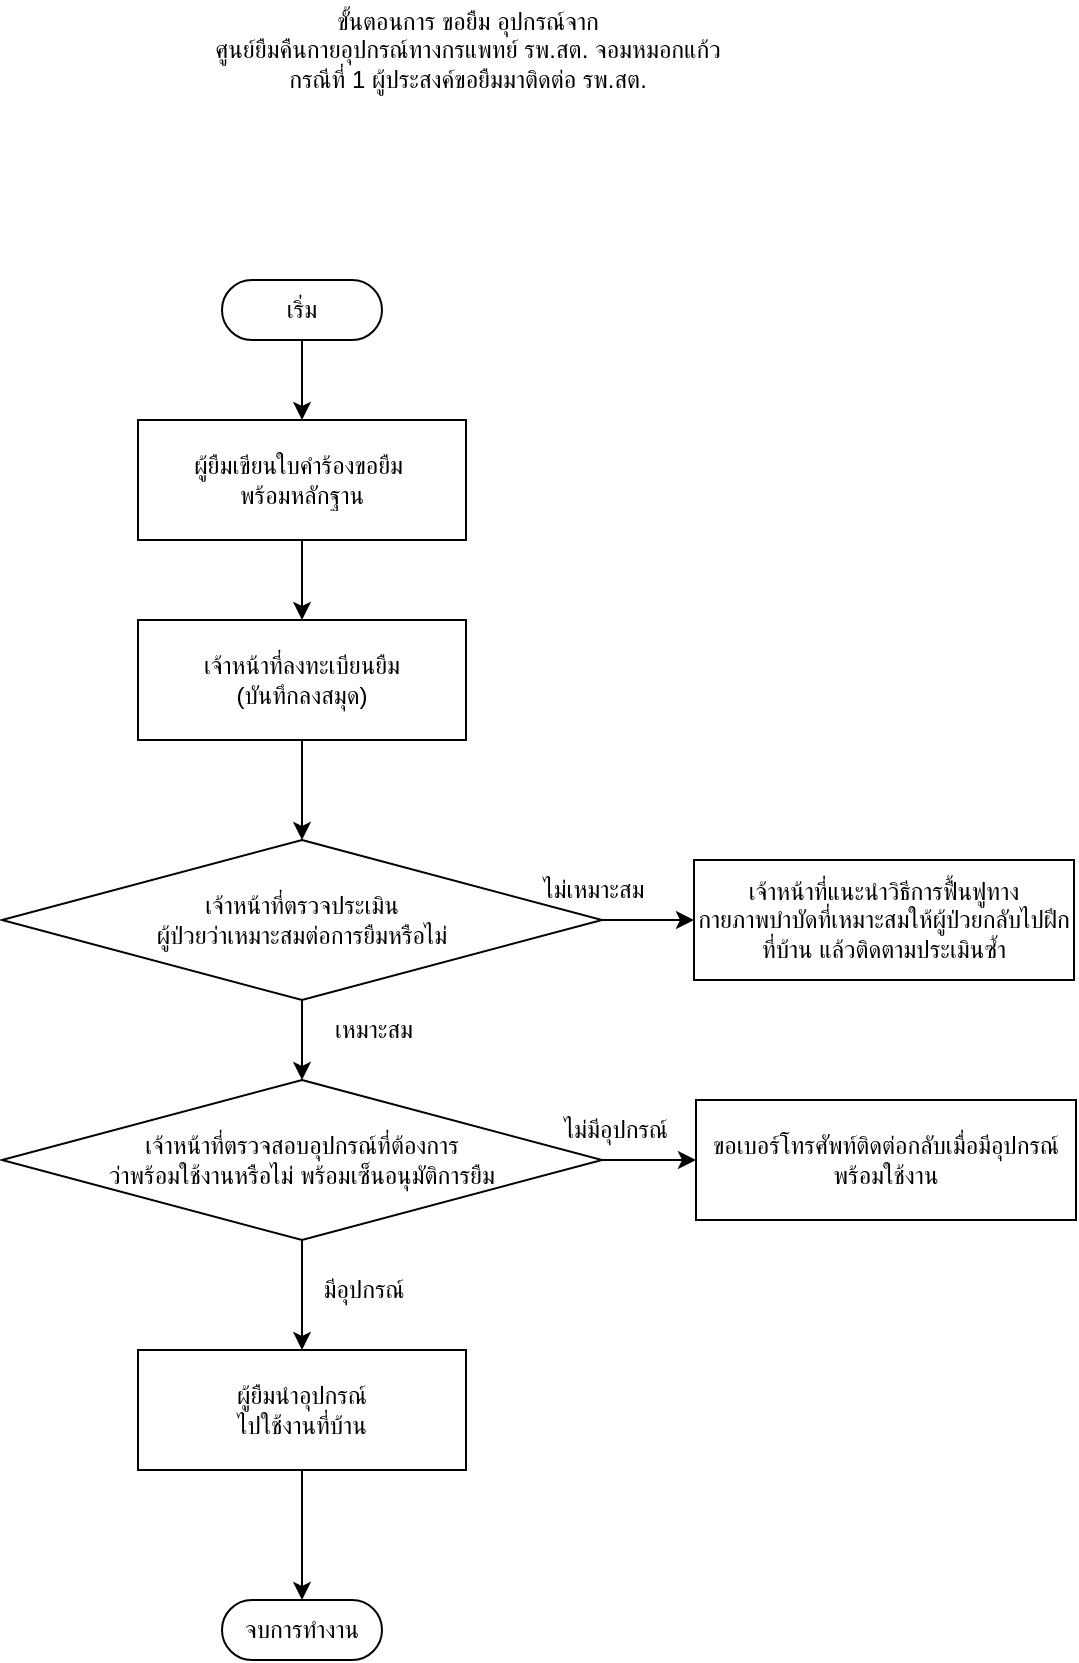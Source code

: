 <mxfile version="24.6.5" type="github" pages="5">
  <diagram name="ขอยิม รพ.สต" id="eeUbUDbcZIme84CjpNeB">
    <mxGraphModel dx="1235" dy="624" grid="1" gridSize="10" guides="1" tooltips="1" connect="1" arrows="1" fold="1" page="1" pageScale="1" pageWidth="827" pageHeight="1169" math="0" shadow="0">
      <root>
        <mxCell id="0" />
        <mxCell id="1" parent="0" />
        <mxCell id="vAfi4zploweHk0ciZkWM-10" value="" style="edgeStyle=orthogonalEdgeStyle;rounded=0;orthogonalLoop=1;jettySize=auto;html=1;" parent="1" source="vAfi4zploweHk0ciZkWM-1" target="vAfi4zploweHk0ciZkWM-2" edge="1">
          <mxGeometry relative="1" as="geometry" />
        </mxCell>
        <mxCell id="vAfi4zploweHk0ciZkWM-1" value="เริ่ม" style="html=1;dashed=0;whiteSpace=wrap;shape=mxgraph.dfd.start" parent="1" vertex="1">
          <mxGeometry x="291" y="210" width="80" height="30" as="geometry" />
        </mxCell>
        <mxCell id="vAfi4zploweHk0ciZkWM-11" value="" style="edgeStyle=orthogonalEdgeStyle;rounded=0;orthogonalLoop=1;jettySize=auto;html=1;" parent="1" source="vAfi4zploweHk0ciZkWM-2" target="vAfi4zploweHk0ciZkWM-4" edge="1">
          <mxGeometry relative="1" as="geometry" />
        </mxCell>
        <mxCell id="vAfi4zploweHk0ciZkWM-2" value="ผู้ยืมเขียนใบคำร้องขอยืม&amp;nbsp;&lt;br&gt;&lt;span style=&quot;background-color: initial;&quot;&gt;พร้อมหลักฐาน&lt;/span&gt;" style="rounded=0;whiteSpace=wrap;html=1;" parent="1" vertex="1">
          <mxGeometry x="249" y="280" width="164" height="60" as="geometry" />
        </mxCell>
        <mxCell id="vAfi4zploweHk0ciZkWM-3" value="ขั้นตอนการ ขอยืม อุปกรณ์จาก &lt;br&gt;ศูนย์ยืมคืนกายอุปกรณ์ทางกรแพทย์ รพ.สต. จอมหมอกแก้ว&lt;div&gt;กรณีที่ 1 ผู้ประสงค์ขอยืมมาติดต่อ รพ.สต.&lt;/div&gt;" style="text;html=1;align=center;verticalAlign=middle;whiteSpace=wrap;rounded=0;" parent="1" vertex="1">
          <mxGeometry x="264" y="70" width="300" height="50" as="geometry" />
        </mxCell>
        <mxCell id="vAfi4zploweHk0ciZkWM-25" value="" style="edgeStyle=orthogonalEdgeStyle;rounded=0;orthogonalLoop=1;jettySize=auto;html=1;" parent="1" source="vAfi4zploweHk0ciZkWM-4" target="vAfi4zploweHk0ciZkWM-22" edge="1">
          <mxGeometry relative="1" as="geometry" />
        </mxCell>
        <mxCell id="vAfi4zploweHk0ciZkWM-4" value="เจ้าหน้าที่ลงทะเบียนยืม&lt;div&gt;(บันทึกลงสมุด)&lt;/div&gt;" style="rounded=0;whiteSpace=wrap;html=1;" parent="1" vertex="1">
          <mxGeometry x="249" y="380" width="164" height="60" as="geometry" />
        </mxCell>
        <mxCell id="vAfi4zploweHk0ciZkWM-7" value="จบการทำงาน" style="html=1;dashed=0;whiteSpace=wrap;shape=mxgraph.dfd.start" parent="1" vertex="1">
          <mxGeometry x="291" y="870" width="80" height="30" as="geometry" />
        </mxCell>
        <mxCell id="vAfi4zploweHk0ciZkWM-24" value="" style="edgeStyle=orthogonalEdgeStyle;rounded=0;orthogonalLoop=1;jettySize=auto;html=1;" parent="1" source="vAfi4zploweHk0ciZkWM-22" target="vAfi4zploweHk0ciZkWM-23" edge="1">
          <mxGeometry relative="1" as="geometry" />
        </mxCell>
        <mxCell id="vAfi4zploweHk0ciZkWM-29" value="" style="edgeStyle=orthogonalEdgeStyle;rounded=0;orthogonalLoop=1;jettySize=auto;html=1;" parent="1" source="vAfi4zploweHk0ciZkWM-22" target="vAfi4zploweHk0ciZkWM-28" edge="1">
          <mxGeometry relative="1" as="geometry" />
        </mxCell>
        <mxCell id="vAfi4zploweHk0ciZkWM-22" value="เจ้าหน้าที่ตรวจประเมิน&lt;div&gt;ผู้ป่วยว่าเหมาะสมต่อการยืมหรือไม่&lt;/div&gt;" style="rhombus;whiteSpace=wrap;html=1;" parent="1" vertex="1">
          <mxGeometry x="181" y="490" width="300" height="80" as="geometry" />
        </mxCell>
        <mxCell id="vAfi4zploweHk0ciZkWM-23" value="เจ้าหน้าที่แนะนำวิธีการฟื้นฟูทางกายภาพบำบัดที่เหมาะสมให้ผู้ป่วยกลับไปฝึกที่บ้าน แล้วติดตามประเมินซ้ำ" style="rounded=0;whiteSpace=wrap;html=1;" parent="1" vertex="1">
          <mxGeometry x="527" y="500" width="190" height="60" as="geometry" />
        </mxCell>
        <mxCell id="vAfi4zploweHk0ciZkWM-26" value="ไม่เหมาะสม" style="text;html=1;align=center;verticalAlign=middle;whiteSpace=wrap;rounded=0;" parent="1" vertex="1">
          <mxGeometry x="437" y="500" width="80" height="30" as="geometry" />
        </mxCell>
        <mxCell id="vAfi4zploweHk0ciZkWM-33" value="" style="edgeStyle=orthogonalEdgeStyle;rounded=0;orthogonalLoop=1;jettySize=auto;html=1;" parent="1" source="vAfi4zploweHk0ciZkWM-28" target="vAfi4zploweHk0ciZkWM-32" edge="1">
          <mxGeometry relative="1" as="geometry" />
        </mxCell>
        <mxCell id="vAfi4zploweHk0ciZkWM-35" value="" style="edgeStyle=orthogonalEdgeStyle;rounded=0;orthogonalLoop=1;jettySize=auto;html=1;" parent="1" source="vAfi4zploweHk0ciZkWM-28" target="vAfi4zploweHk0ciZkWM-34" edge="1">
          <mxGeometry relative="1" as="geometry" />
        </mxCell>
        <mxCell id="vAfi4zploweHk0ciZkWM-28" value="เจ้าหน้าที่ตรวจสอบอุปกรณ์ที่ต้องการ&lt;br&gt;ว่าพร้อมใช้งานหรือไม่ พร้อมเซ็นอนุมัติการยืม&lt;span style=&quot;text-wrap: nowrap; color: rgba(0, 0, 0, 0); font-family: monospace; font-size: 0px; text-align: start;&quot;&gt;%3CmxGraphModel%3E%3Croot%3E%3CmxCell%20id%3D%220%22%2F%3E%3CmxCell%20id%3D%221%22%20parent%3D%220%22%2F%3E%3CmxCell%20id%3D%222%22%20value%3D%22%E0%B9%80%E0%B8%88%E0%B9%89%E0%B8%B2%E0%B8%AB%E0%B8%99%E0%B9%89%E0%B8%B2%E0%B8%97%E0%B8%B5%E0%B9%88%E0%B8%95%E0%B8%A3%E0%B8%A7%E0%B8%88%E0%B8%9B%E0%B8%A3%E0%B8%B0%E0%B9%80%E0%B8%A1%E0%B8%B4%E0%B8%99%26lt%3Bdiv%26gt%3B%E0%B8%9C%E0%B8%B9%E0%B9%89%E0%B8%9B%E0%B9%88%E0%B8%A7%E0%B8%A2%E0%B8%A7%E0%B9%88%E0%B8%B2%E0%B9%80%E0%B8%AB%E0%B8%A1%E0%B8%B2%E0%B8%B0%E0%B8%AA%E0%B8%A1%E0%B8%95%E0%B9%88%E0%B8%AD%E0%B8%81%E0%B8%B2%E0%B8%A3%E0%B8%A2%E0%B8%B7%E0%B8%A1%E0%B8%AB%E0%B8%A3%E0%B8%B7%E0%B8%AD%E0%B9%84%E0%B8%A1%E0%B9%88%26lt%3B%2Fdiv%26gt%3B%22%20style%3D%22rhombus%3BwhiteSpace%3Dwrap%3Bhtml%3D1%3B%22%20vertex%3D%221%22%20parent%3D%221%22%3E%3CmxGeometry%20x%3D%22298.5%22%20y%3D%22330%22%20width%3D%22231%22%20height%3D%2280%22%20as%3D%22geometry%22%2F%3E%3C%2FmxCell%3E%3C%2Froot%3E%3C%2FmxGraphMo&lt;/span&gt;" style="rhombus;whiteSpace=wrap;html=1;" parent="1" vertex="1">
          <mxGeometry x="181" y="610" width="300" height="80" as="geometry" />
        </mxCell>
        <mxCell id="vAfi4zploweHk0ciZkWM-30" value="เหมาะสม" style="text;html=1;align=center;verticalAlign=middle;whiteSpace=wrap;rounded=0;" parent="1" vertex="1">
          <mxGeometry x="337" y="570" width="60" height="30" as="geometry" />
        </mxCell>
        <mxCell id="vAfi4zploweHk0ciZkWM-32" value="ขอเบอร์โทรศัพท์ติดต่อกลับเมื่อมีอุปกรณ์พร้อมใช้งาน" style="rounded=0;whiteSpace=wrap;html=1;" parent="1" vertex="1">
          <mxGeometry x="528" y="620" width="190" height="60" as="geometry" />
        </mxCell>
        <mxCell id="vAfi4zploweHk0ciZkWM-40" value="" style="edgeStyle=orthogonalEdgeStyle;rounded=0;orthogonalLoop=1;jettySize=auto;html=1;" parent="1" source="vAfi4zploweHk0ciZkWM-34" target="vAfi4zploweHk0ciZkWM-7" edge="1">
          <mxGeometry relative="1" as="geometry" />
        </mxCell>
        <mxCell id="vAfi4zploweHk0ciZkWM-34" value="ผู้ยืมนำอุปกรณ์&lt;br&gt;ไปใช้งานที่บ้าน" style="rounded=0;whiteSpace=wrap;html=1;" parent="1" vertex="1">
          <mxGeometry x="249" y="745" width="164" height="60" as="geometry" />
        </mxCell>
        <mxCell id="vAfi4zploweHk0ciZkWM-36" value="ไม่มีอุปกรณ์" style="text;html=1;align=center;verticalAlign=middle;whiteSpace=wrap;rounded=0;" parent="1" vertex="1">
          <mxGeometry x="458" y="620" width="60" height="30" as="geometry" />
        </mxCell>
        <mxCell id="vAfi4zploweHk0ciZkWM-37" value="มีอุปกรณ์" style="text;html=1;align=center;verticalAlign=middle;whiteSpace=wrap;rounded=0;" parent="1" vertex="1">
          <mxGeometry x="332" y="700" width="60" height="30" as="geometry" />
        </mxCell>
      </root>
    </mxGraphModel>
  </diagram>
  <diagram id="RkrflOcp2dvrm6AniosI" name="ขอคืน รพ.สต">
    <mxGraphModel dx="1050" dy="530" grid="1" gridSize="10" guides="1" tooltips="1" connect="1" arrows="1" fold="1" page="1" pageScale="1" pageWidth="827" pageHeight="1169" math="0" shadow="0">
      <root>
        <mxCell id="0" />
        <mxCell id="1" parent="0" />
        <mxCell id="b7eYIAG4PLOWUMoIaQSv-3" value="" style="edgeStyle=orthogonalEdgeStyle;rounded=0;orthogonalLoop=1;jettySize=auto;html=1;" parent="1" source="vgodwKRQVZuFS-OEHnnA-1" target="b7eYIAG4PLOWUMoIaQSv-1" edge="1">
          <mxGeometry relative="1" as="geometry" />
        </mxCell>
        <mxCell id="vgodwKRQVZuFS-OEHnnA-1" value="เริ่ม" style="html=1;dashed=0;whiteSpace=wrap;shape=mxgraph.dfd.start" parent="1" vertex="1">
          <mxGeometry x="360" y="170" width="80" height="30" as="geometry" />
        </mxCell>
        <mxCell id="vgodwKRQVZuFS-OEHnnA-2" value="ขั้นตอนการ คืน อุปกรณ์ให้กับ&lt;div&gt;ศูนย์ยืมคืนกายอุปกรณ์ทางกรแพทย์ รพ.สต. จอมหมอกแก้ว&lt;div&gt;กรณีที่ 1 ผู้ยืม คืนอุปกรณ์ให้กับ รพ.สต.&lt;/div&gt;&lt;/div&gt;" style="text;html=1;align=center;verticalAlign=middle;whiteSpace=wrap;rounded=0;" parent="1" vertex="1">
          <mxGeometry x="264" y="60" width="300" height="50" as="geometry" />
        </mxCell>
        <mxCell id="b7eYIAG4PLOWUMoIaQSv-4" value="" style="edgeStyle=orthogonalEdgeStyle;rounded=0;orthogonalLoop=1;jettySize=auto;html=1;" parent="1" source="b7eYIAG4PLOWUMoIaQSv-1" target="b7eYIAG4PLOWUMoIaQSv-2" edge="1">
          <mxGeometry relative="1" as="geometry" />
        </mxCell>
        <mxCell id="b7eYIAG4PLOWUMoIaQSv-1" value="ครบกำหนดเวลา 3 เดือนในการยืมอุปกรณ์" style="rounded=0;whiteSpace=wrap;html=1;" parent="1" vertex="1">
          <mxGeometry x="330" y="260" width="140" height="60" as="geometry" />
        </mxCell>
        <mxCell id="Vtl7Q9_Jx8TvOKwS-mud-1" value="" style="edgeStyle=orthogonalEdgeStyle;rounded=0;orthogonalLoop=1;jettySize=auto;html=1;" parent="1" source="b7eYIAG4PLOWUMoIaQSv-2" target="I2QOrpw15GYReknkTJka-1" edge="1">
          <mxGeometry relative="1" as="geometry" />
        </mxCell>
        <mxCell id="Vtl7Q9_Jx8TvOKwS-mud-3" value="" style="edgeStyle=orthogonalEdgeStyle;rounded=0;orthogonalLoop=1;jettySize=auto;html=1;" parent="1" source="b7eYIAG4PLOWUMoIaQSv-2" target="b7eYIAG4PLOWUMoIaQSv-5" edge="1">
          <mxGeometry relative="1" as="geometry" />
        </mxCell>
        <mxCell id="b7eYIAG4PLOWUMoIaQSv-2" value="เจ้าหน้าที่ออกเยี่ยมคนไข้ พร้อมตรวจประเมิน&lt;br&gt;ว่าเหมาะสมให้ยืมอุปกรณ์ต่อไปหรือไม่" style="rhombus;whiteSpace=wrap;html=1;" parent="1" vertex="1">
          <mxGeometry x="250" y="380" width="300" height="80" as="geometry" />
        </mxCell>
        <mxCell id="DJcKzywjYAzeSc9ix5q--1" style="edgeStyle=orthogonalEdgeStyle;rounded=0;orthogonalLoop=1;jettySize=auto;html=1;exitX=0.5;exitY=1;exitDx=0;exitDy=0;" parent="1" source="b7eYIAG4PLOWUMoIaQSv-5" edge="1">
          <mxGeometry relative="1" as="geometry">
            <mxPoint x="400" y="620" as="targetPoint" />
            <Array as="points">
              <mxPoint x="716" y="620" />
            </Array>
          </mxGeometry>
        </mxCell>
        <mxCell id="b7eYIAG4PLOWUMoIaQSv-5" value="ผู้ยืมนำอุปกรณ์ไปคืนที่ รพ.สต &lt;br&gt;โดยมีเจ้าหน้าที่ตรวจสอบ&lt;br&gt;พร้อมลงบันทึกประวัติการยืม&lt;br&gt;(บันทึกลงสมุด)" style="rounded=0;whiteSpace=wrap;html=1;" parent="1" vertex="1">
          <mxGeometry x="636" y="385" width="160" height="70" as="geometry" />
        </mxCell>
        <mxCell id="Vtl7Q9_Jx8TvOKwS-mud-6" value="" style="edgeStyle=orthogonalEdgeStyle;rounded=0;orthogonalLoop=1;jettySize=auto;html=1;" parent="1" source="I2QOrpw15GYReknkTJka-1" target="Vtl7Q9_Jx8TvOKwS-mud-5" edge="1">
          <mxGeometry relative="1" as="geometry" />
        </mxCell>
        <mxCell id="I2QOrpw15GYReknkTJka-1" value="เจ้าหน้าที่ลงทะเบียนการยืมใหม่อีกครั้งเพื่อต่อสัญญาการยืม" style="rounded=0;whiteSpace=wrap;html=1;" parent="1" vertex="1">
          <mxGeometry x="302" y="520" width="196" height="60" as="geometry" />
        </mxCell>
        <mxCell id="Vtl7Q9_Jx8TvOKwS-mud-2" value="เหมาะสม" style="text;html=1;align=center;verticalAlign=middle;whiteSpace=wrap;rounded=0;" parent="1" vertex="1">
          <mxGeometry x="400" y="460" width="60" height="30" as="geometry" />
        </mxCell>
        <mxCell id="Vtl7Q9_Jx8TvOKwS-mud-4" value="ไม่เหมาะสม" style="text;html=1;align=center;verticalAlign=middle;whiteSpace=wrap;rounded=0;" parent="1" vertex="1">
          <mxGeometry x="536" y="390" width="74" height="30" as="geometry" />
        </mxCell>
        <mxCell id="Vtl7Q9_Jx8TvOKwS-mud-5" value="จบการทำงาน" style="html=1;dashed=0;whiteSpace=wrap;shape=mxgraph.dfd.start" parent="1" vertex="1">
          <mxGeometry x="360" y="640" width="80" height="30" as="geometry" />
        </mxCell>
      </root>
    </mxGraphModel>
  </diagram>
  <diagram id="J-kUp55f6GbSzaVpn0Ho" name="ขอยืม+ต่อสัญญา รพ.">
    <mxGraphModel dx="583" dy="294" grid="1" gridSize="10" guides="1" tooltips="1" connect="1" arrows="1" fold="1" page="1" pageScale="1" pageWidth="827" pageHeight="1169" math="0" shadow="0">
      <root>
        <mxCell id="0" />
        <mxCell id="1" parent="0" />
        <mxCell id="Gx2FSNR23mTcMKhl7WLD-1" value="&lt;span style=&quot;color: rgb(0, 0, 0); font-family: Helvetica; font-size: 12px; font-style: normal; font-variant-ligatures: normal; font-variant-caps: normal; font-weight: 400; letter-spacing: normal; orphans: 2; text-indent: 0px; text-transform: none; widows: 2; word-spacing: 0px; -webkit-text-stroke-width: 0px; white-space: normal; background-color: rgb(251, 251, 251); text-decoration-thickness: initial; text-decoration-style: initial; text-decoration-color: initial; float: none; display: inline !important;&quot;&gt;ขั้นตอนการ ขอยืม อุปกรณ์จาก&lt;/span&gt;&lt;br style=&quot;forced-color-adjust: none; color: rgb(0, 0, 0); font-family: Helvetica; font-size: 12px; font-style: normal; font-variant-ligatures: normal; font-variant-caps: normal; font-weight: 400; letter-spacing: normal; orphans: 2; text-indent: 0px; text-transform: none; widows: 2; word-spacing: 0px; -webkit-text-stroke-width: 0px; white-space: normal; background-color: rgb(251, 251, 251); text-decoration-thickness: initial; text-decoration-style: initial; text-decoration-color: initial;&quot;&gt;&lt;span style=&quot;color: rgb(0, 0, 0); font-family: Helvetica; font-size: 12px; font-style: normal; font-variant-ligatures: normal; font-variant-caps: normal; font-weight: 400; letter-spacing: normal; orphans: 2; text-indent: 0px; text-transform: none; widows: 2; word-spacing: 0px; -webkit-text-stroke-width: 0px; white-space: normal; background-color: rgb(251, 251, 251); text-decoration-thickness: initial; text-decoration-style: initial; text-decoration-color: initial; float: none; display: inline !important;&quot;&gt;ศูนย์ยืมคืนกายอุปกรณ์ทางกรแพทย์ รพ.สต. จอมหมอกแก้ว&lt;/span&gt;&lt;div style=&quot;forced-color-adjust: none; color: rgb(0, 0, 0); font-family: Helvetica; font-size: 12px; font-style: normal; font-variant-ligatures: normal; font-variant-caps: normal; font-weight: 400; letter-spacing: normal; orphans: 2; text-indent: 0px; text-transform: none; widows: 2; word-spacing: 0px; -webkit-text-stroke-width: 0px; white-space: normal; background-color: rgb(251, 251, 251); text-decoration-thickness: initial; text-decoration-style: initial; text-decoration-color: initial;&quot;&gt;กรณีที่ 2 ผู้ประสงค์ขอต่อสัญญาการยืมจาก รพ.&lt;/div&gt;" style="text;whiteSpace=wrap;html=1;align=center;" parent="1" vertex="1">
          <mxGeometry x="254" y="40" width="320" height="60" as="geometry" />
        </mxCell>
        <mxCell id="SE5BAj8BX4h-ZeTCRR10-3" value="" style="edgeStyle=orthogonalEdgeStyle;rounded=0;orthogonalLoop=1;jettySize=auto;html=1;" edge="1" parent="1" source="_hdzqbZsqGZ5_FzA_Zc_-1" target="SE5BAj8BX4h-ZeTCRR10-1">
          <mxGeometry relative="1" as="geometry" />
        </mxCell>
        <mxCell id="_hdzqbZsqGZ5_FzA_Zc_-1" value="เริ่ม" style="html=1;dashed=0;whiteSpace=wrap;shape=mxgraph.dfd.start" parent="1" vertex="1">
          <mxGeometry x="374" y="140" width="80" height="30" as="geometry" />
        </mxCell>
        <mxCell id="v9_AgkkxvgC3qqNqcUWg-11" value="" style="edgeStyle=orthogonalEdgeStyle;rounded=0;orthogonalLoop=1;jettySize=auto;html=1;" parent="1" source="wH4Ocb-PfU3C-A_zrZRY-1" target="v9_AgkkxvgC3qqNqcUWg-3" edge="1">
          <mxGeometry relative="1" as="geometry" />
        </mxCell>
        <mxCell id="wH4Ocb-PfU3C-A_zrZRY-1" value="ครบกำหนดเวลา 3 เดือนในการยืมอุปกรณ์" style="rounded=0;whiteSpace=wrap;html=1;" parent="1" vertex="1">
          <mxGeometry x="344" y="430" width="140" height="60" as="geometry" />
        </mxCell>
        <mxCell id="v9_AgkkxvgC3qqNqcUWg-1" value="" style="edgeStyle=orthogonalEdgeStyle;rounded=0;orthogonalLoop=1;jettySize=auto;html=1;" parent="1" source="v9_AgkkxvgC3qqNqcUWg-3" target="v9_AgkkxvgC3qqNqcUWg-7" edge="1">
          <mxGeometry relative="1" as="geometry" />
        </mxCell>
        <mxCell id="v9_AgkkxvgC3qqNqcUWg-2" value="" style="edgeStyle=orthogonalEdgeStyle;rounded=0;orthogonalLoop=1;jettySize=auto;html=1;" parent="1" source="v9_AgkkxvgC3qqNqcUWg-3" target="v9_AgkkxvgC3qqNqcUWg-5" edge="1">
          <mxGeometry relative="1" as="geometry" />
        </mxCell>
        <mxCell id="v9_AgkkxvgC3qqNqcUWg-3" value="เจ้าหน้าที่ออกเยี่ยมคนไข้ พร้อมตรวจประเมิน&lt;br&gt;ว่าเหมาะสมให้ยืมอุปกรณ์ต่อไปหรือไม่" style="rhombus;whiteSpace=wrap;html=1;" parent="1" vertex="1">
          <mxGeometry x="264" y="540" width="300" height="80" as="geometry" />
        </mxCell>
        <mxCell id="v9_AgkkxvgC3qqNqcUWg-15" style="edgeStyle=orthogonalEdgeStyle;rounded=0;orthogonalLoop=1;jettySize=auto;html=1;exitX=0.5;exitY=1;exitDx=0;exitDy=0;" parent="1" source="v9_AgkkxvgC3qqNqcUWg-5" edge="1">
          <mxGeometry relative="1" as="geometry">
            <mxPoint x="420" y="900" as="targetPoint" />
            <Array as="points">
              <mxPoint x="730" y="900" />
            </Array>
          </mxGeometry>
        </mxCell>
        <mxCell id="v9_AgkkxvgC3qqNqcUWg-5" value="ผู้ยืมนำอุปกรณ์ไปคืนที่ รพ.สต&lt;br&gt;โดยมีเจ้าหน้าที่ตรวจสอบ&lt;br&gt;พร้อมลงบันทึกประวัติการยืม&lt;br&gt;(บันทึกลงสมุด)" style="rounded=0;whiteSpace=wrap;html=1;" parent="1" vertex="1">
          <mxGeometry x="650" y="545" width="160" height="70" as="geometry" />
        </mxCell>
        <mxCell id="v9_AgkkxvgC3qqNqcUWg-13" value="" style="edgeStyle=orthogonalEdgeStyle;rounded=0;orthogonalLoop=1;jettySize=auto;html=1;" parent="1" source="v9_AgkkxvgC3qqNqcUWg-7" target="v9_AgkkxvgC3qqNqcUWg-12" edge="1">
          <mxGeometry relative="1" as="geometry" />
        </mxCell>
        <mxCell id="v9_AgkkxvgC3qqNqcUWg-7" value="เจ้าหน้าที่ถ่ายรูป เป็นหลักฐานการลงทะเบียนการยืมใหม่อีกครั้งเพื่อต่อสัญญาการยืม" style="rounded=0;whiteSpace=wrap;html=1;" parent="1" vertex="1">
          <mxGeometry x="316" y="680" width="196" height="60" as="geometry" />
        </mxCell>
        <mxCell id="v9_AgkkxvgC3qqNqcUWg-8" value="เหมาะสม" style="text;html=1;align=center;verticalAlign=middle;whiteSpace=wrap;rounded=0;" parent="1" vertex="1">
          <mxGeometry x="414" y="620" width="60" height="30" as="geometry" />
        </mxCell>
        <mxCell id="v9_AgkkxvgC3qqNqcUWg-9" value="ไม่เหมาะสม" style="text;html=1;align=center;verticalAlign=middle;whiteSpace=wrap;rounded=0;" parent="1" vertex="1">
          <mxGeometry x="550" y="550" width="74" height="30" as="geometry" />
        </mxCell>
        <mxCell id="v9_AgkkxvgC3qqNqcUWg-10" value="จบการทำงาน" style="html=1;dashed=0;whiteSpace=wrap;shape=mxgraph.dfd.start" parent="1" vertex="1">
          <mxGeometry x="374" y="920" width="80" height="30" as="geometry" />
        </mxCell>
        <mxCell id="v9_AgkkxvgC3qqNqcUWg-14" value="" style="edgeStyle=orthogonalEdgeStyle;rounded=0;orthogonalLoop=1;jettySize=auto;html=1;" parent="1" source="v9_AgkkxvgC3qqNqcUWg-12" target="v9_AgkkxvgC3qqNqcUWg-10" edge="1">
          <mxGeometry relative="1" as="geometry" />
        </mxCell>
        <mxCell id="v9_AgkkxvgC3qqNqcUWg-12" value="เจ้าหน้าที่ส่งรูปและใบประเมินเป็น&lt;br&gt;หลักฐานการต่อสัญญาให้กับ &lt;br&gt;รพ. ต้นทางที่ยืมอุปกรณ์มา &lt;br&gt;เพื่อให้ต่อสัญญาอุปกรณ์ให้" style="rounded=0;whiteSpace=wrap;html=1;" parent="1" vertex="1">
          <mxGeometry x="316" y="795" width="196" height="60" as="geometry" />
        </mxCell>
        <mxCell id="SE5BAj8BX4h-ZeTCRR10-4" value="" style="edgeStyle=orthogonalEdgeStyle;rounded=0;orthogonalLoop=1;jettySize=auto;html=1;" edge="1" parent="1" source="SE5BAj8BX4h-ZeTCRR10-1" target="SE5BAj8BX4h-ZeTCRR10-2">
          <mxGeometry relative="1" as="geometry" />
        </mxCell>
        <mxCell id="SE5BAj8BX4h-ZeTCRR10-1" value="ผู้ยืมเขียนใบคำร้องขอยืม&amp;nbsp;&lt;br&gt;&lt;span style=&quot;background-color: initial;&quot;&gt;พร้อมหลักฐาน&lt;/span&gt;" style="rounded=0;whiteSpace=wrap;html=1;" vertex="1" parent="1">
          <mxGeometry x="332" y="220" width="164" height="60" as="geometry" />
        </mxCell>
        <mxCell id="SE5BAj8BX4h-ZeTCRR10-5" value="" style="edgeStyle=orthogonalEdgeStyle;rounded=0;orthogonalLoop=1;jettySize=auto;html=1;" edge="1" parent="1" source="SE5BAj8BX4h-ZeTCRR10-2" target="wH4Ocb-PfU3C-A_zrZRY-1">
          <mxGeometry relative="1" as="geometry" />
        </mxCell>
        <mxCell id="SE5BAj8BX4h-ZeTCRR10-2" value="เจ้าหน้าที่ลงทะเบียนยืม&lt;div&gt;(บันทึกลงสมุด)&lt;/div&gt;" style="rounded=0;whiteSpace=wrap;html=1;" vertex="1" parent="1">
          <mxGeometry x="332" y="320" width="164" height="60" as="geometry" />
        </mxCell>
      </root>
    </mxGraphModel>
  </diagram>
  <diagram id="iKTvLrYEyjLjVOVyeg1a" name="ขอคืน รพ.">
    <mxGraphModel dx="420" dy="212" grid="1" gridSize="10" guides="1" tooltips="1" connect="1" arrows="1" fold="1" page="1" pageScale="1" pageWidth="827" pageHeight="1169" math="0" shadow="0">
      <root>
        <mxCell id="0" />
        <mxCell id="1" parent="0" />
        <mxCell id="s5eYfVFjtHNLJ6KoYiNG-1" value="" style="edgeStyle=orthogonalEdgeStyle;rounded=0;orthogonalLoop=1;jettySize=auto;html=1;" parent="1" source="s5eYfVFjtHNLJ6KoYiNG-2" target="s5eYfVFjtHNLJ6KoYiNG-5" edge="1">
          <mxGeometry relative="1" as="geometry" />
        </mxCell>
        <mxCell id="s5eYfVFjtHNLJ6KoYiNG-2" value="เริ่ม" style="html=1;dashed=0;whiteSpace=wrap;shape=mxgraph.dfd.start" parent="1" vertex="1">
          <mxGeometry x="360" y="170" width="80" height="30" as="geometry" />
        </mxCell>
        <mxCell id="s5eYfVFjtHNLJ6KoYiNG-3" value="ขั้นตอนการ คืน อุปกรณ์ให้กับ&lt;div&gt;ศูนย์ยืมคืนกายอุปกรณ์ทางกรแพทย์ รพ.สต. จอมหมอกแก้ว&lt;div&gt;กรณีที่ 2 ผู้ยืม คืนอุปกรณ์ให้กับ รพ.&lt;/div&gt;&lt;/div&gt;" style="text;html=1;align=center;verticalAlign=middle;whiteSpace=wrap;rounded=0;" parent="1" vertex="1">
          <mxGeometry x="264" y="60" width="300" height="50" as="geometry" />
        </mxCell>
        <mxCell id="s5eYfVFjtHNLJ6KoYiNG-4" value="" style="edgeStyle=orthogonalEdgeStyle;rounded=0;orthogonalLoop=1;jettySize=auto;html=1;" parent="1" source="s5eYfVFjtHNLJ6KoYiNG-5" target="s5eYfVFjtHNLJ6KoYiNG-8" edge="1">
          <mxGeometry relative="1" as="geometry" />
        </mxCell>
        <mxCell id="s5eYfVFjtHNLJ6KoYiNG-5" value="ครบกำหนดเวลา 3 เดือนในการยืมอุปกรณ์" style="rounded=0;whiteSpace=wrap;html=1;" parent="1" vertex="1">
          <mxGeometry x="330" y="260" width="140" height="60" as="geometry" />
        </mxCell>
        <mxCell id="s5eYfVFjtHNLJ6KoYiNG-6" value="" style="edgeStyle=orthogonalEdgeStyle;rounded=0;orthogonalLoop=1;jettySize=auto;html=1;" parent="1" source="s5eYfVFjtHNLJ6KoYiNG-8" target="s5eYfVFjtHNLJ6KoYiNG-12" edge="1">
          <mxGeometry relative="1" as="geometry" />
        </mxCell>
        <mxCell id="s5eYfVFjtHNLJ6KoYiNG-7" value="" style="edgeStyle=orthogonalEdgeStyle;rounded=0;orthogonalLoop=1;jettySize=auto;html=1;" parent="1" source="s5eYfVFjtHNLJ6KoYiNG-8" target="s5eYfVFjtHNLJ6KoYiNG-10" edge="1">
          <mxGeometry relative="1" as="geometry" />
        </mxCell>
        <mxCell id="s5eYfVFjtHNLJ6KoYiNG-8" value="เจ้าหน้าที่ออกเยี่ยมคนไข้ พร้อมตรวจประเมิน&lt;br&gt;ว่าเหมาะสมให้ยืมอุปกรณ์ต่อไปหรือไม่" style="rhombus;whiteSpace=wrap;html=1;" parent="1" vertex="1">
          <mxGeometry x="250" y="380" width="300" height="80" as="geometry" />
        </mxCell>
        <mxCell id="s5eYfVFjtHNLJ6KoYiNG-9" style="edgeStyle=orthogonalEdgeStyle;rounded=0;orthogonalLoop=1;jettySize=auto;html=1;exitX=0.5;exitY=1;exitDx=0;exitDy=0;" parent="1" source="s5eYfVFjtHNLJ6KoYiNG-10" edge="1">
          <mxGeometry relative="1" as="geometry">
            <mxPoint x="400" y="620" as="targetPoint" />
            <Array as="points">
              <mxPoint x="716" y="620" />
            </Array>
          </mxGeometry>
        </mxCell>
        <mxCell id="s5eYfVFjtHNLJ6KoYiNG-10" value="ผู้ยืมนำอุปกรณ์ไปคืนที่ รพ. ต้นทางโดยมีเจ้าหน้าที่ตรวจสอบ&lt;br&gt;พร้อมลงบันทึกประวัติการยืม&lt;br&gt;(บันทึกลงสมุด)" style="rounded=0;whiteSpace=wrap;html=1;" parent="1" vertex="1">
          <mxGeometry x="636" y="385" width="160" height="70" as="geometry" />
        </mxCell>
        <mxCell id="s5eYfVFjtHNLJ6KoYiNG-11" value="" style="edgeStyle=orthogonalEdgeStyle;rounded=0;orthogonalLoop=1;jettySize=auto;html=1;" parent="1" source="s5eYfVFjtHNLJ6KoYiNG-12" target="s5eYfVFjtHNLJ6KoYiNG-15" edge="1">
          <mxGeometry relative="1" as="geometry" />
        </mxCell>
        <mxCell id="s5eYfVFjtHNLJ6KoYiNG-12" value="เจ้าหน้าที่ลงทะเบียนการยืมใหม่อีกครั้งเพื่อต่อสัญญาการยืม" style="rounded=0;whiteSpace=wrap;html=1;" parent="1" vertex="1">
          <mxGeometry x="302" y="520" width="196" height="60" as="geometry" />
        </mxCell>
        <mxCell id="s5eYfVFjtHNLJ6KoYiNG-13" value="เหมาะสม" style="text;html=1;align=center;verticalAlign=middle;whiteSpace=wrap;rounded=0;" parent="1" vertex="1">
          <mxGeometry x="400" y="460" width="60" height="30" as="geometry" />
        </mxCell>
        <mxCell id="s5eYfVFjtHNLJ6KoYiNG-14" value="ไม่เหมาะสม" style="text;html=1;align=center;verticalAlign=middle;whiteSpace=wrap;rounded=0;" parent="1" vertex="1">
          <mxGeometry x="536" y="390" width="74" height="30" as="geometry" />
        </mxCell>
        <mxCell id="s5eYfVFjtHNLJ6KoYiNG-15" value="จบการทำงาน" style="html=1;dashed=0;whiteSpace=wrap;shape=mxgraph.dfd.start" parent="1" vertex="1">
          <mxGeometry x="360" y="640" width="80" height="30" as="geometry" />
        </mxCell>
      </root>
    </mxGraphModel>
  </diagram>
  <diagram id="5p1fdtgzA87-XYwd6SLU" name="ภาพรวม">
    <mxGraphModel dx="2333" dy="1289" grid="1" gridSize="10" guides="1" tooltips="1" connect="1" arrows="1" fold="1" page="1" pageScale="1" pageWidth="827" pageHeight="1169" math="0" shadow="0">
      <root>
        <mxCell id="0" />
        <mxCell id="1" parent="0" />
        <mxCell id="uBmvaGgqoFCAxPWtJe_w-1" value="" style="edgeStyle=orthogonalEdgeStyle;rounded=0;orthogonalLoop=1;jettySize=auto;html=1;" parent="1" source="uBmvaGgqoFCAxPWtJe_w-2" target="uBmvaGgqoFCAxPWtJe_w-4" edge="1">
          <mxGeometry relative="1" as="geometry" />
        </mxCell>
        <mxCell id="uBmvaGgqoFCAxPWtJe_w-2" value="เริ่ม" style="html=1;dashed=0;whiteSpace=wrap;shape=mxgraph.dfd.start" parent="1" vertex="1">
          <mxGeometry x="321" y="30" width="80" height="30" as="geometry" />
        </mxCell>
        <mxCell id="uBmvaGgqoFCAxPWtJe_w-3" value="" style="edgeStyle=orthogonalEdgeStyle;rounded=0;orthogonalLoop=1;jettySize=auto;html=1;" parent="1" source="uBmvaGgqoFCAxPWtJe_w-4" target="uBmvaGgqoFCAxPWtJe_w-6" edge="1">
          <mxGeometry relative="1" as="geometry" />
        </mxCell>
        <mxCell id="uBmvaGgqoFCAxPWtJe_w-4" value="ผู้ยืมเขียนใบคำร้องขอยืม&amp;nbsp;&lt;br&gt;&lt;span style=&quot;background-color: initial;&quot;&gt;พร้อมหลักฐาน&lt;/span&gt;" style="rounded=0;whiteSpace=wrap;html=1;" parent="1" vertex="1">
          <mxGeometry x="279" y="90" width="164" height="60" as="geometry" />
        </mxCell>
        <mxCell id="uBmvaGgqoFCAxPWtJe_w-5" value="" style="edgeStyle=orthogonalEdgeStyle;rounded=0;orthogonalLoop=1;jettySize=auto;html=1;" parent="1" source="uBmvaGgqoFCAxPWtJe_w-6" target="uBmvaGgqoFCAxPWtJe_w-10" edge="1">
          <mxGeometry relative="1" as="geometry" />
        </mxCell>
        <mxCell id="uBmvaGgqoFCAxPWtJe_w-6" value="เจ้าหน้าที่ลงทะเบียนยืม&lt;div&gt;(บันทึกลงสมุด)&lt;/div&gt;" style="rounded=0;whiteSpace=wrap;html=1;" parent="1" vertex="1">
          <mxGeometry x="279" y="190" width="164" height="60" as="geometry" />
        </mxCell>
        <mxCell id="uBmvaGgqoFCAxPWtJe_w-8" value="" style="edgeStyle=orthogonalEdgeStyle;rounded=0;orthogonalLoop=1;jettySize=auto;html=1;" parent="1" source="uBmvaGgqoFCAxPWtJe_w-10" target="uBmvaGgqoFCAxPWtJe_w-11" edge="1">
          <mxGeometry relative="1" as="geometry" />
        </mxCell>
        <mxCell id="uBmvaGgqoFCAxPWtJe_w-9" value="" style="edgeStyle=orthogonalEdgeStyle;rounded=0;orthogonalLoop=1;jettySize=auto;html=1;" parent="1" source="uBmvaGgqoFCAxPWtJe_w-10" target="uBmvaGgqoFCAxPWtJe_w-15" edge="1">
          <mxGeometry relative="1" as="geometry" />
        </mxCell>
        <mxCell id="uBmvaGgqoFCAxPWtJe_w-10" value="เจ้าหน้าที่ตรวจประเมิน&lt;div&gt;ผู้ป่วยว่าเหมาะสมต่อการยืมหรือไม่&lt;/div&gt;" style="rhombus;whiteSpace=wrap;html=1;" parent="1" vertex="1">
          <mxGeometry x="211" y="300" width="300" height="80" as="geometry" />
        </mxCell>
        <mxCell id="gBnSimWiDBZBMh3MnVE2-18" style="edgeStyle=orthogonalEdgeStyle;shape=connector;rounded=0;orthogonalLoop=1;jettySize=auto;html=1;exitX=1;exitY=0.5;exitDx=0;exitDy=0;strokeColor=default;align=center;verticalAlign=middle;fontFamily=Helvetica;fontSize=12;fontColor=default;labelBackgroundColor=default;startSize=8;endArrow=classic;endSize=8;" edge="1" parent="1" source="uBmvaGgqoFCAxPWtJe_w-11">
          <mxGeometry relative="1" as="geometry">
            <mxPoint x="360" y="1080" as="targetPoint" />
            <Array as="points">
              <mxPoint x="800" y="340" />
              <mxPoint x="800" y="1080" />
            </Array>
          </mxGeometry>
        </mxCell>
        <mxCell id="uBmvaGgqoFCAxPWtJe_w-11" value="เจ้าหน้าที่แนะนำวิธีการฟื้นฟูทางกายภาพบำบัดที่เหมาะสมให้ผู้ป่วยกลับไปฝึกที่บ้าน แล้วติดตามประเมินซ้ำ" style="rounded=0;whiteSpace=wrap;html=1;" parent="1" vertex="1">
          <mxGeometry x="557" y="305" width="190" height="70" as="geometry" />
        </mxCell>
        <mxCell id="uBmvaGgqoFCAxPWtJe_w-12" value="ไม่เหมาะสม" style="text;html=1;align=center;verticalAlign=middle;whiteSpace=wrap;rounded=0;" parent="1" vertex="1">
          <mxGeometry x="467" y="310" width="80" height="30" as="geometry" />
        </mxCell>
        <mxCell id="uBmvaGgqoFCAxPWtJe_w-13" value="" style="edgeStyle=orthogonalEdgeStyle;rounded=0;orthogonalLoop=1;jettySize=auto;html=1;" parent="1" source="uBmvaGgqoFCAxPWtJe_w-15" target="uBmvaGgqoFCAxPWtJe_w-17" edge="1">
          <mxGeometry relative="1" as="geometry" />
        </mxCell>
        <mxCell id="uBmvaGgqoFCAxPWtJe_w-14" value="" style="edgeStyle=orthogonalEdgeStyle;rounded=0;orthogonalLoop=1;jettySize=auto;html=1;" parent="1" source="uBmvaGgqoFCAxPWtJe_w-15" target="uBmvaGgqoFCAxPWtJe_w-19" edge="1">
          <mxGeometry relative="1" as="geometry" />
        </mxCell>
        <mxCell id="uBmvaGgqoFCAxPWtJe_w-15" value="เจ้าหน้าที่ตรวจสอบอุปกรณ์ที่ต้องการ&lt;br&gt;ว่าพร้อมใช้งานหรือไม่ พร้อมเซ็นอนุมัติการยืม&lt;span style=&quot;text-wrap: nowrap; color: rgba(0, 0, 0, 0); font-family: monospace; font-size: 0px; text-align: start;&quot;&gt;%3CmxGraphModel%3E%3Croot%3E%3CmxCell%20id%3D%220%22%2F%3E%3CmxCell%20id%3D%221%22%20parent%3D%220%22%2F%3E%3CmxCell%20id%3D%222%22%20value%3D%22%E0%B9%80%E0%B8%88%E0%B9%89%E0%B8%B2%E0%B8%AB%E0%B8%99%E0%B9%89%E0%B8%B2%E0%B8%97%E0%B8%B5%E0%B9%88%E0%B8%95%E0%B8%A3%E0%B8%A7%E0%B8%88%E0%B8%9B%E0%B8%A3%E0%B8%B0%E0%B9%80%E0%B8%A1%E0%B8%B4%E0%B8%99%26lt%3Bdiv%26gt%3B%E0%B8%9C%E0%B8%B9%E0%B9%89%E0%B8%9B%E0%B9%88%E0%B8%A7%E0%B8%A2%E0%B8%A7%E0%B9%88%E0%B8%B2%E0%B9%80%E0%B8%AB%E0%B8%A1%E0%B8%B2%E0%B8%B0%E0%B8%AA%E0%B8%A1%E0%B8%95%E0%B9%88%E0%B8%AD%E0%B8%81%E0%B8%B2%E0%B8%A3%E0%B8%A2%E0%B8%B7%E0%B8%A1%E0%B8%AB%E0%B8%A3%E0%B8%B7%E0%B8%AD%E0%B9%84%E0%B8%A1%E0%B9%88%26lt%3B%2Fdiv%26gt%3B%22%20style%3D%22rhombus%3BwhiteSpace%3Dwrap%3Bhtml%3D1%3B%22%20vertex%3D%221%22%20parent%3D%221%22%3E%3CmxGeometry%20x%3D%22298.5%22%20y%3D%22330%22%20width%3D%22231%22%20height%3D%2280%22%20as%3D%22geometry%22%2F%3E%3C%2FmxCell%3E%3C%2Froot%3E%3C%2FmxGraphMo&lt;/span&gt;" style="rhombus;whiteSpace=wrap;html=1;" parent="1" vertex="1">
          <mxGeometry x="211" y="420" width="300" height="80" as="geometry" />
        </mxCell>
        <mxCell id="uBmvaGgqoFCAxPWtJe_w-16" value="เหมาะสม" style="text;html=1;align=center;verticalAlign=middle;whiteSpace=wrap;rounded=0;" parent="1" vertex="1">
          <mxGeometry x="361" y="395" width="60" height="30" as="geometry" />
        </mxCell>
        <mxCell id="gBnSimWiDBZBMh3MnVE2-16" style="edgeStyle=orthogonalEdgeStyle;shape=connector;rounded=0;orthogonalLoop=1;jettySize=auto;html=1;exitX=1;exitY=0.5;exitDx=0;exitDy=0;strokeColor=default;align=center;verticalAlign=middle;fontFamily=Helvetica;fontSize=12;fontColor=default;labelBackgroundColor=default;startSize=8;endArrow=classic;endSize=8;" edge="1" parent="1" source="uBmvaGgqoFCAxPWtJe_w-17">
          <mxGeometry relative="1" as="geometry">
            <mxPoint x="360" y="1040" as="targetPoint" />
            <Array as="points">
              <mxPoint x="770" y="460" />
              <mxPoint x="770" y="1040" />
            </Array>
          </mxGeometry>
        </mxCell>
        <mxCell id="uBmvaGgqoFCAxPWtJe_w-17" value="ขอเบอร์โทรศัพท์ติดต่อกลับเมื่อมีอุปกรณ์พร้อมใช้งาน" style="rounded=0;whiteSpace=wrap;html=1;" parent="1" vertex="1">
          <mxGeometry x="557" y="430" width="190" height="60" as="geometry" />
        </mxCell>
        <mxCell id="hOQBAfncDyXVytbfJgqe-13" value="" style="edgeStyle=orthogonalEdgeStyle;rounded=0;orthogonalLoop=1;jettySize=auto;html=1;" parent="1" source="uBmvaGgqoFCAxPWtJe_w-19" target="hOQBAfncDyXVytbfJgqe-2" edge="1">
          <mxGeometry relative="1" as="geometry" />
        </mxCell>
        <mxCell id="uBmvaGgqoFCAxPWtJe_w-19" value="ผู้ยืมนำอุปกรณ์&lt;br&gt;ไปใช้งานที่บ้าน" style="rounded=0;whiteSpace=wrap;html=1;" parent="1" vertex="1">
          <mxGeometry x="279" y="550" width="164" height="60" as="geometry" />
        </mxCell>
        <mxCell id="uBmvaGgqoFCAxPWtJe_w-20" value="ไม่มีอุปกรณ์" style="text;html=1;align=center;verticalAlign=middle;whiteSpace=wrap;rounded=0;" parent="1" vertex="1">
          <mxGeometry x="487" y="430" width="60" height="30" as="geometry" />
        </mxCell>
        <mxCell id="uBmvaGgqoFCAxPWtJe_w-21" value="มีอุปกรณ์" style="text;html=1;align=center;verticalAlign=middle;whiteSpace=wrap;rounded=0;" parent="1" vertex="1">
          <mxGeometry x="370" y="500" width="60" height="30" as="geometry" />
        </mxCell>
        <mxCell id="hOQBAfncDyXVytbfJgqe-1" value="" style="edgeStyle=orthogonalEdgeStyle;rounded=0;orthogonalLoop=1;jettySize=auto;html=1;" parent="1" source="hOQBAfncDyXVytbfJgqe-2" target="hOQBAfncDyXVytbfJgqe-5" edge="1">
          <mxGeometry relative="1" as="geometry" />
        </mxCell>
        <mxCell id="hOQBAfncDyXVytbfJgqe-2" value="ครบกำหนดเวลา 3 เดือนในการยืมอุปกรณ์" style="rounded=0;whiteSpace=wrap;html=1;" parent="1" vertex="1">
          <mxGeometry x="291" y="650" width="140" height="60" as="geometry" />
        </mxCell>
        <mxCell id="hOQBAfncDyXVytbfJgqe-3" value="" style="edgeStyle=orthogonalEdgeStyle;rounded=0;orthogonalLoop=1;jettySize=auto;html=1;" parent="1" source="hOQBAfncDyXVytbfJgqe-5" target="hOQBAfncDyXVytbfJgqe-9" edge="1">
          <mxGeometry relative="1" as="geometry" />
        </mxCell>
        <mxCell id="hOQBAfncDyXVytbfJgqe-4" value="" style="edgeStyle=orthogonalEdgeStyle;rounded=0;orthogonalLoop=1;jettySize=auto;html=1;" parent="1" source="hOQBAfncDyXVytbfJgqe-5" target="hOQBAfncDyXVytbfJgqe-7" edge="1">
          <mxGeometry relative="1" as="geometry" />
        </mxCell>
        <mxCell id="hOQBAfncDyXVytbfJgqe-5" value="เจ้าหน้าที่ออกเยี่ยมคนไข้ พร้อมตรวจประเมิน&lt;br&gt;ว่าเหมาะสมให้ยืมอุปกรณ์ต่อไปหรือไม่" style="rhombus;whiteSpace=wrap;html=1;" parent="1" vertex="1">
          <mxGeometry x="211" y="750" width="300" height="80" as="geometry" />
        </mxCell>
        <mxCell id="gBnSimWiDBZBMh3MnVE2-15" style="edgeStyle=orthogonalEdgeStyle;shape=connector;rounded=0;orthogonalLoop=1;jettySize=auto;html=1;exitX=0.5;exitY=1;exitDx=0;exitDy=0;strokeColor=default;align=center;verticalAlign=middle;fontFamily=Helvetica;fontSize=12;fontColor=default;labelBackgroundColor=default;startSize=8;endArrow=classic;endSize=8;" edge="1" parent="1" source="hOQBAfncDyXVytbfJgqe-7">
          <mxGeometry relative="1" as="geometry">
            <mxPoint x="360" y="1000" as="targetPoint" />
            <Array as="points">
              <mxPoint x="676" y="1000" />
            </Array>
          </mxGeometry>
        </mxCell>
        <mxCell id="hOQBAfncDyXVytbfJgqe-7" value="ผู้ยืมนำอุปกรณ์ไปคืนที่ รพ.สต&lt;br&gt;โดยมีเจ้าหน้าที่ตรวจสอบ&lt;br&gt;พร้อมลงบันทึกประวัติการยืม&lt;br&gt;(บันทึกลงสมุด)" style="rounded=0;whiteSpace=wrap;html=1;" parent="1" vertex="1">
          <mxGeometry x="587" y="755" width="160" height="70" as="geometry" />
        </mxCell>
        <mxCell id="gBnSimWiDBZBMh3MnVE2-14" value="" style="edgeStyle=orthogonalEdgeStyle;shape=connector;rounded=0;orthogonalLoop=1;jettySize=auto;html=1;strokeColor=default;align=center;verticalAlign=middle;fontFamily=Helvetica;fontSize=12;fontColor=default;labelBackgroundColor=default;startSize=8;endArrow=classic;endSize=8;" edge="1" parent="1" source="hOQBAfncDyXVytbfJgqe-9" target="hOQBAfncDyXVytbfJgqe-12">
          <mxGeometry relative="1" as="geometry" />
        </mxCell>
        <mxCell id="hOQBAfncDyXVytbfJgqe-9" value="เจ้าหน้าที่ลงทะเบียนการยืมใหม่อีกครั้งเพื่อต่อสัญญาการยืม" style="rounded=0;whiteSpace=wrap;html=1;" parent="1" vertex="1">
          <mxGeometry x="263" y="890" width="196" height="60" as="geometry" />
        </mxCell>
        <mxCell id="hOQBAfncDyXVytbfJgqe-10" value="เหมาะสม" style="text;html=1;align=center;verticalAlign=middle;whiteSpace=wrap;rounded=0;" parent="1" vertex="1">
          <mxGeometry x="361" y="840" width="60" height="30" as="geometry" />
        </mxCell>
        <mxCell id="hOQBAfncDyXVytbfJgqe-11" value="ไม่เหมาะสม" style="text;html=1;align=center;verticalAlign=middle;whiteSpace=wrap;rounded=0;" parent="1" vertex="1">
          <mxGeometry x="496" y="760" width="74" height="30" as="geometry" />
        </mxCell>
        <mxCell id="hOQBAfncDyXVytbfJgqe-12" value="จบการทำงาน" style="html=1;dashed=0;whiteSpace=wrap;shape=mxgraph.dfd.start" parent="1" vertex="1">
          <mxGeometry x="321" y="1100" width="80" height="30" as="geometry" />
        </mxCell>
        <mxCell id="gBnSimWiDBZBMh3MnVE2-13" style="edgeStyle=orthogonalEdgeStyle;shape=connector;rounded=0;orthogonalLoop=1;jettySize=auto;html=1;exitX=0.5;exitY=1;exitDx=0;exitDy=0;strokeColor=default;align=center;verticalAlign=middle;fontFamily=Helvetica;fontSize=12;fontColor=default;labelBackgroundColor=default;startSize=8;endArrow=classic;endSize=8;" edge="1" parent="1" source="uBmvaGgqoFCAxPWtJe_w-21" target="uBmvaGgqoFCAxPWtJe_w-21">
          <mxGeometry relative="1" as="geometry" />
        </mxCell>
      </root>
    </mxGraphModel>
  </diagram>
</mxfile>
